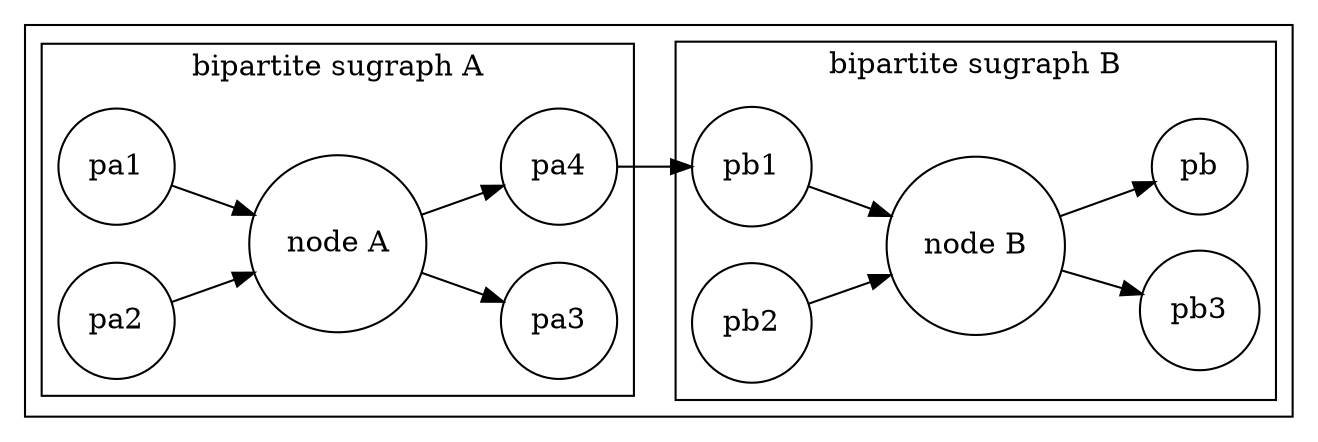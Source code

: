 digraph bpsg {
        rankdir=LR
        subgraph cluster_ab {
                node[shape=circle]
                subgraph cluster_a {
                        label="bipartite sugraph A"
                        a[label="node A"]
                        a1[label="pa1"]
                        a2[label="pa2"]
                        a3[label="pa3"]
                        a4[label="pa4"]
                }
                subgraph cluster_b {                
                        label="bipartite sugraph B"
                        b[label="node B"]
                        b1[label="pb1"]
                        b2[label="pb2"]
                        b3[label="pb3"]
                        b4[label="pb"]
                }
                a1->a
                a2->a
                a->a3
                a->a4

                b1->b
                b2->b
                b->b3
                b->b4

                a4->b1
        }

}
        
        
        
